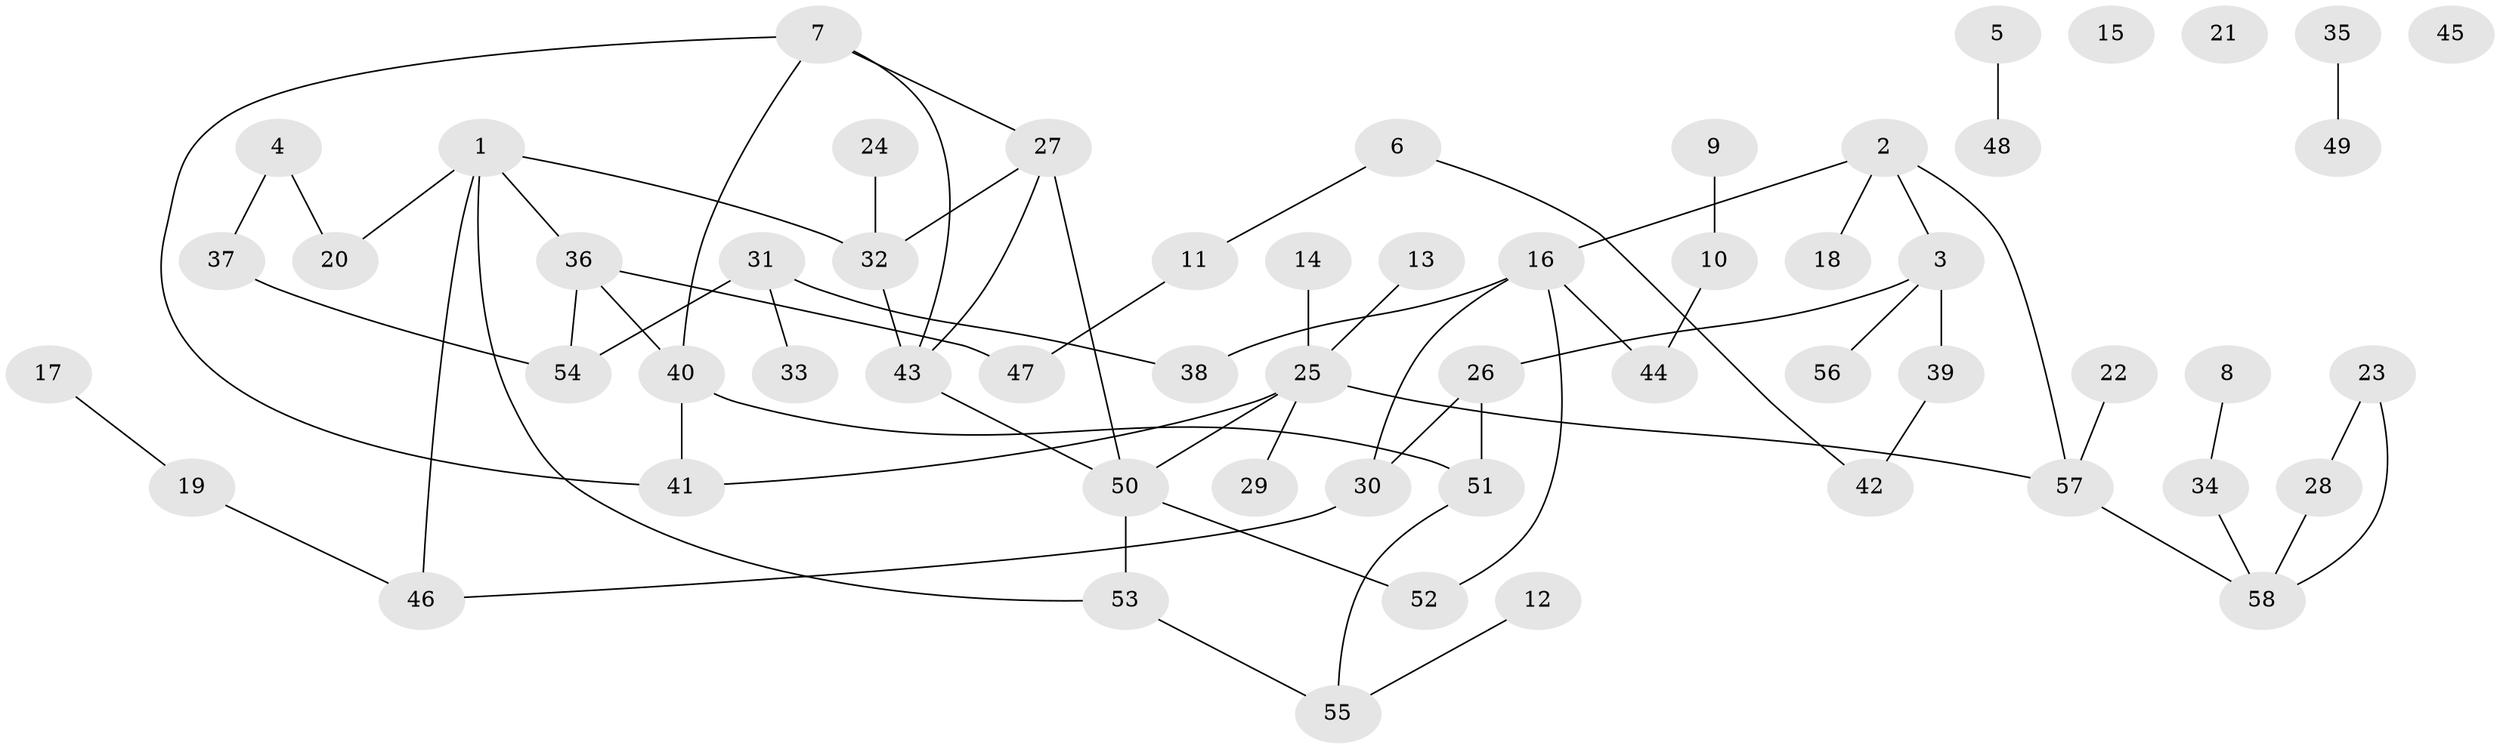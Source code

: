 // coarse degree distribution, {7: 0.027777777777777776, 3: 0.2222222222222222, 2: 0.19444444444444445, 0: 0.1388888888888889, 5: 0.08333333333333333, 1: 0.2222222222222222, 6: 0.05555555555555555, 4: 0.05555555555555555}
// Generated by graph-tools (version 1.1) at 2025/41/03/06/25 10:41:20]
// undirected, 58 vertices, 68 edges
graph export_dot {
graph [start="1"]
  node [color=gray90,style=filled];
  1;
  2;
  3;
  4;
  5;
  6;
  7;
  8;
  9;
  10;
  11;
  12;
  13;
  14;
  15;
  16;
  17;
  18;
  19;
  20;
  21;
  22;
  23;
  24;
  25;
  26;
  27;
  28;
  29;
  30;
  31;
  32;
  33;
  34;
  35;
  36;
  37;
  38;
  39;
  40;
  41;
  42;
  43;
  44;
  45;
  46;
  47;
  48;
  49;
  50;
  51;
  52;
  53;
  54;
  55;
  56;
  57;
  58;
  1 -- 20;
  1 -- 32;
  1 -- 36;
  1 -- 46;
  1 -- 53;
  2 -- 3;
  2 -- 16;
  2 -- 18;
  2 -- 57;
  3 -- 26;
  3 -- 39;
  3 -- 56;
  4 -- 20;
  4 -- 37;
  5 -- 48;
  6 -- 11;
  6 -- 42;
  7 -- 27;
  7 -- 40;
  7 -- 41;
  7 -- 43;
  8 -- 34;
  9 -- 10;
  10 -- 44;
  11 -- 47;
  12 -- 55;
  13 -- 25;
  14 -- 25;
  16 -- 30;
  16 -- 38;
  16 -- 44;
  16 -- 52;
  17 -- 19;
  19 -- 46;
  22 -- 57;
  23 -- 28;
  23 -- 58;
  24 -- 32;
  25 -- 29;
  25 -- 41;
  25 -- 50;
  25 -- 57;
  26 -- 30;
  26 -- 51;
  27 -- 32;
  27 -- 43;
  27 -- 50;
  28 -- 58;
  30 -- 46;
  31 -- 33;
  31 -- 38;
  31 -- 54;
  32 -- 43;
  34 -- 58;
  35 -- 49;
  36 -- 40;
  36 -- 47;
  36 -- 54;
  37 -- 54;
  39 -- 42;
  40 -- 41;
  40 -- 51;
  43 -- 50;
  50 -- 52;
  50 -- 53;
  51 -- 55;
  53 -- 55;
  57 -- 58;
}
